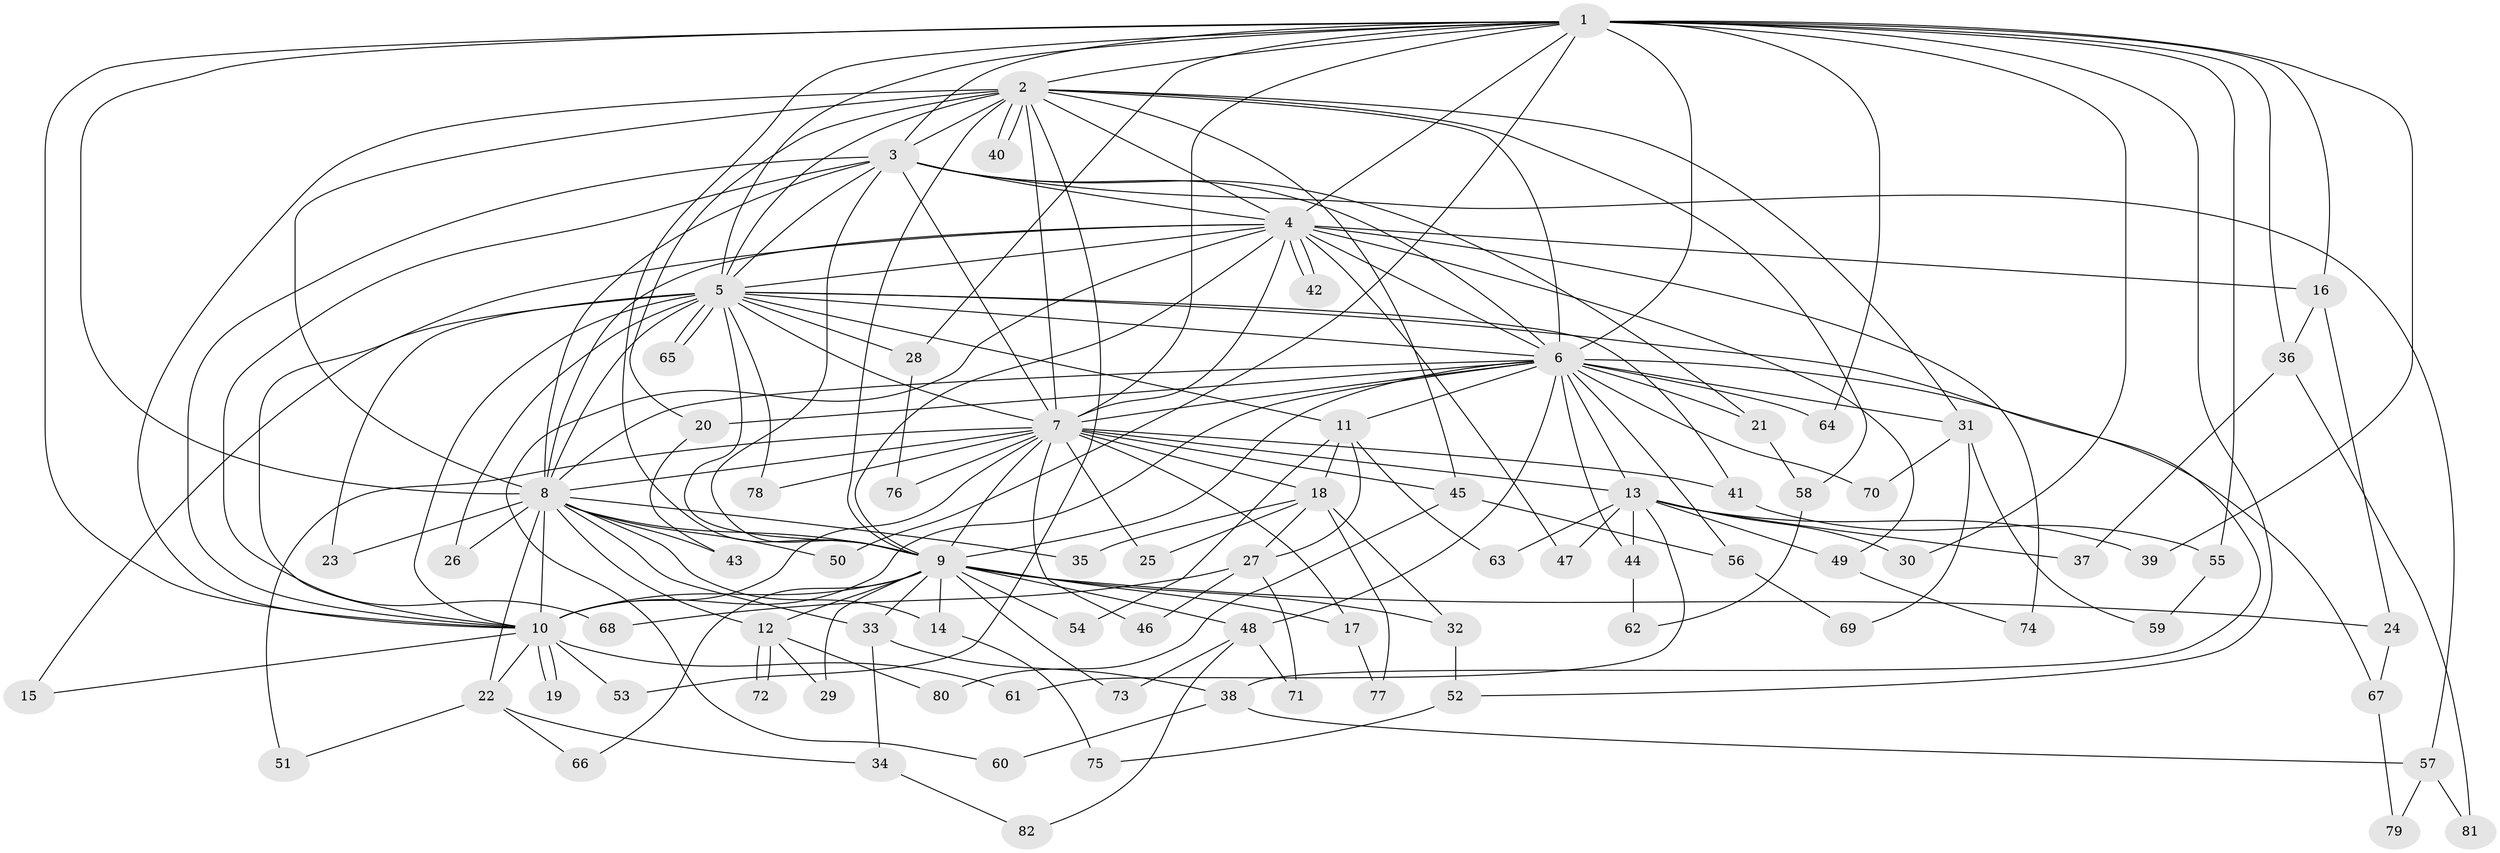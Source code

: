 // Generated by graph-tools (version 1.1) at 2025/13/03/09/25 04:13:51]
// undirected, 82 vertices, 189 edges
graph export_dot {
graph [start="1"]
  node [color=gray90,style=filled];
  1;
  2;
  3;
  4;
  5;
  6;
  7;
  8;
  9;
  10;
  11;
  12;
  13;
  14;
  15;
  16;
  17;
  18;
  19;
  20;
  21;
  22;
  23;
  24;
  25;
  26;
  27;
  28;
  29;
  30;
  31;
  32;
  33;
  34;
  35;
  36;
  37;
  38;
  39;
  40;
  41;
  42;
  43;
  44;
  45;
  46;
  47;
  48;
  49;
  50;
  51;
  52;
  53;
  54;
  55;
  56;
  57;
  58;
  59;
  60;
  61;
  62;
  63;
  64;
  65;
  66;
  67;
  68;
  69;
  70;
  71;
  72;
  73;
  74;
  75;
  76;
  77;
  78;
  79;
  80;
  81;
  82;
  1 -- 2;
  1 -- 3;
  1 -- 4;
  1 -- 5;
  1 -- 6;
  1 -- 7;
  1 -- 8;
  1 -- 9;
  1 -- 10;
  1 -- 16;
  1 -- 28;
  1 -- 30;
  1 -- 36;
  1 -- 39;
  1 -- 50;
  1 -- 52;
  1 -- 55;
  1 -- 64;
  2 -- 3;
  2 -- 4;
  2 -- 5;
  2 -- 6;
  2 -- 7;
  2 -- 8;
  2 -- 9;
  2 -- 10;
  2 -- 20;
  2 -- 31;
  2 -- 40;
  2 -- 40;
  2 -- 45;
  2 -- 53;
  2 -- 58;
  3 -- 4;
  3 -- 5;
  3 -- 6;
  3 -- 7;
  3 -- 8;
  3 -- 9;
  3 -- 10;
  3 -- 21;
  3 -- 57;
  3 -- 68;
  4 -- 5;
  4 -- 6;
  4 -- 7;
  4 -- 8;
  4 -- 9;
  4 -- 10;
  4 -- 16;
  4 -- 42;
  4 -- 42;
  4 -- 47;
  4 -- 49;
  4 -- 60;
  4 -- 74;
  5 -- 6;
  5 -- 7;
  5 -- 8;
  5 -- 9;
  5 -- 10;
  5 -- 11;
  5 -- 15;
  5 -- 23;
  5 -- 26;
  5 -- 28;
  5 -- 38;
  5 -- 41;
  5 -- 65;
  5 -- 65;
  5 -- 78;
  6 -- 7;
  6 -- 8;
  6 -- 9;
  6 -- 10;
  6 -- 11;
  6 -- 13;
  6 -- 20;
  6 -- 21;
  6 -- 31;
  6 -- 44;
  6 -- 48;
  6 -- 56;
  6 -- 64;
  6 -- 67;
  6 -- 70;
  7 -- 8;
  7 -- 9;
  7 -- 10;
  7 -- 13;
  7 -- 17;
  7 -- 18;
  7 -- 25;
  7 -- 41;
  7 -- 45;
  7 -- 46;
  7 -- 51;
  7 -- 76;
  7 -- 78;
  8 -- 9;
  8 -- 10;
  8 -- 12;
  8 -- 14;
  8 -- 22;
  8 -- 23;
  8 -- 26;
  8 -- 33;
  8 -- 35;
  8 -- 43;
  8 -- 50;
  9 -- 10;
  9 -- 12;
  9 -- 14;
  9 -- 17;
  9 -- 24;
  9 -- 29;
  9 -- 32;
  9 -- 33;
  9 -- 48;
  9 -- 54;
  9 -- 66;
  9 -- 73;
  10 -- 15;
  10 -- 19;
  10 -- 19;
  10 -- 22;
  10 -- 53;
  10 -- 61;
  11 -- 18;
  11 -- 27;
  11 -- 54;
  11 -- 63;
  12 -- 29;
  12 -- 72;
  12 -- 72;
  12 -- 80;
  13 -- 30;
  13 -- 37;
  13 -- 39;
  13 -- 44;
  13 -- 47;
  13 -- 49;
  13 -- 61;
  13 -- 63;
  14 -- 75;
  16 -- 24;
  16 -- 36;
  17 -- 77;
  18 -- 25;
  18 -- 27;
  18 -- 32;
  18 -- 35;
  18 -- 77;
  20 -- 43;
  21 -- 58;
  22 -- 34;
  22 -- 51;
  22 -- 66;
  24 -- 67;
  27 -- 46;
  27 -- 68;
  27 -- 71;
  28 -- 76;
  31 -- 59;
  31 -- 69;
  31 -- 70;
  32 -- 52;
  33 -- 34;
  33 -- 38;
  34 -- 82;
  36 -- 37;
  36 -- 81;
  38 -- 57;
  38 -- 60;
  41 -- 55;
  44 -- 62;
  45 -- 56;
  45 -- 80;
  48 -- 71;
  48 -- 73;
  48 -- 82;
  49 -- 74;
  52 -- 75;
  55 -- 59;
  56 -- 69;
  57 -- 79;
  57 -- 81;
  58 -- 62;
  67 -- 79;
}
